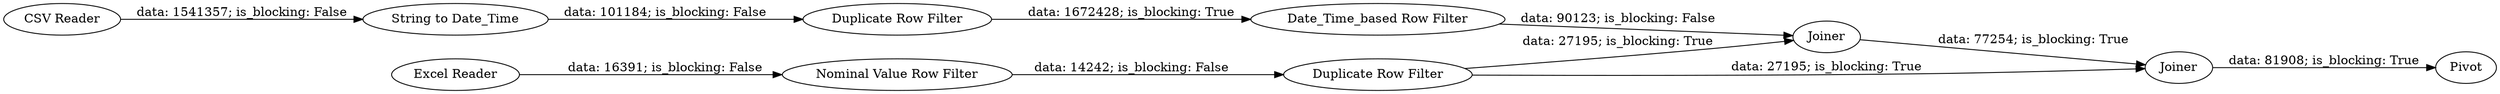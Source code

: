 digraph {
	"-7947824156890226880_34" [label="Nominal Value Row Filter"]
	"-7947824156890226880_13" [label=Joiner]
	"-7947824156890226880_28" [label=Pivot]
	"-7947824156890226880_12" [label=Joiner]
	"-7947824156890226880_10" [label="String to Date_Time"]
	"-7947824156890226880_27" [label="Duplicate Row Filter"]
	"-7947824156890226880_11" [label="Date_Time_based Row Filter"]
	"-7947824156890226880_2" [label="Excel Reader"]
	"-7947824156890226880_30" [label="Duplicate Row Filter"]
	"-7947824156890226880_3" [label="CSV Reader"]
	"-7947824156890226880_2" -> "-7947824156890226880_34" [label="data: 16391; is_blocking: False"]
	"-7947824156890226880_13" -> "-7947824156890226880_28" [label="data: 81908; is_blocking: True"]
	"-7947824156890226880_11" -> "-7947824156890226880_12" [label="data: 90123; is_blocking: False"]
	"-7947824156890226880_34" -> "-7947824156890226880_30" [label="data: 14242; is_blocking: False"]
	"-7947824156890226880_12" -> "-7947824156890226880_13" [label="data: 77254; is_blocking: True"]
	"-7947824156890226880_30" -> "-7947824156890226880_13" [label="data: 27195; is_blocking: True"]
	"-7947824156890226880_10" -> "-7947824156890226880_27" [label="data: 101184; is_blocking: False"]
	"-7947824156890226880_27" -> "-7947824156890226880_11" [label="data: 1672428; is_blocking: True"]
	"-7947824156890226880_3" -> "-7947824156890226880_10" [label="data: 1541357; is_blocking: False"]
	"-7947824156890226880_30" -> "-7947824156890226880_12" [label="data: 27195; is_blocking: True"]
	rankdir=LR
}
